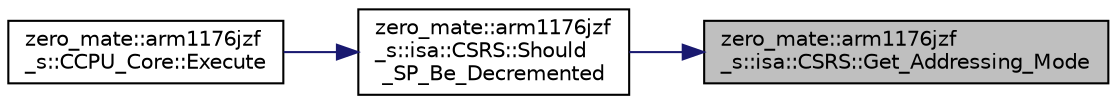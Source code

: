 digraph "zero_mate::arm1176jzf_s::isa::CSRS::Get_Addressing_Mode"
{
 // LATEX_PDF_SIZE
  bgcolor="transparent";
  edge [fontname="Helvetica",fontsize="10",labelfontname="Helvetica",labelfontsize="10"];
  node [fontname="Helvetica",fontsize="10",shape=record];
  rankdir="RL";
  Node1 [label="zero_mate::arm1176jzf\l_s::isa::CSRS::Get_Addressing_Mode",height=0.2,width=0.4,color="black", fillcolor="grey75", style="filled", fontcolor="black",tooltip=" "];
  Node1 -> Node2 [dir="back",color="midnightblue",fontsize="10",style="solid",fontname="Helvetica"];
  Node2 [label="zero_mate::arm1176jzf\l_s::isa::CSRS::Should\l_SP_Be_Decremented",height=0.2,width=0.4,color="black",URL="$classzero__mate_1_1arm1176jzf__s_1_1isa_1_1CSRS.html#aab25e735beb79ce5aab47d69d2171cd6",tooltip=" "];
  Node2 -> Node3 [dir="back",color="midnightblue",fontsize="10",style="solid",fontname="Helvetica"];
  Node3 [label="zero_mate::arm1176jzf\l_s::CCPU_Core::Execute",height=0.2,width=0.4,color="black",URL="$classzero__mate_1_1arm1176jzf__s_1_1CCPU__Core.html#aa96f69190ff05fe80c310e85b4d1002c",tooltip="Executes an SRS instruction."];
}

